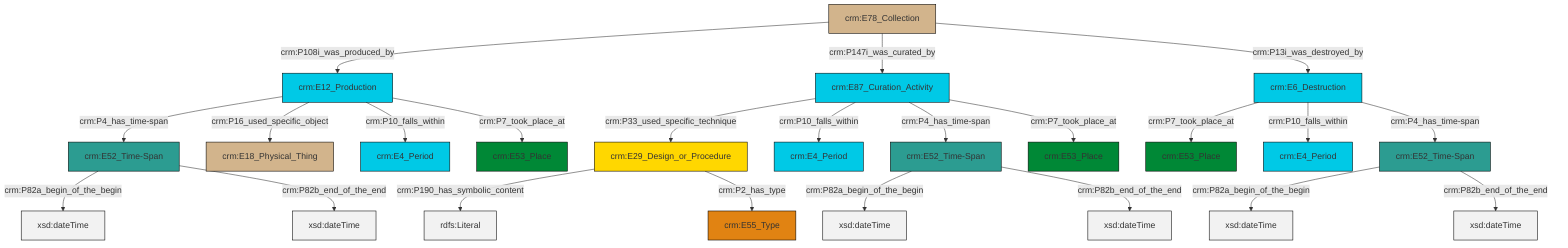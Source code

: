 graph TD
classDef Literal fill:#f2f2f2,stroke:#000000;
classDef CRM_Entity fill:#FFFFFF,stroke:#000000;
classDef Temporal_Entity fill:#00C9E6, stroke:#000000;
classDef Type fill:#E18312, stroke:#000000;
classDef Time-Span fill:#2C9C91, stroke:#000000;
classDef Appellation fill:#FFEB7F, stroke:#000000;
classDef Place fill:#008836, stroke:#000000;
classDef Persistent_Item fill:#B266B2, stroke:#000000;
classDef Conceptual_Object fill:#FFD700, stroke:#000000;
classDef Physical_Thing fill:#D2B48C, stroke:#000000;
classDef Actor fill:#f58aad, stroke:#000000;
classDef PC_Classes fill:#4ce600, stroke:#000000;
classDef Multi fill:#cccccc,stroke:#000000;

0["crm:E52_Time-Span"]:::Time-Span -->|crm:P82a_begin_of_the_begin| 1[xsd:dateTime]:::Literal
0["crm:E52_Time-Span"]:::Time-Span -->|crm:P82b_end_of_the_end| 2[xsd:dateTime]:::Literal
3["crm:E29_Design_or_Procedure"]:::Conceptual_Object -->|crm:P190_has_symbolic_content| 4[rdfs:Literal]:::Literal
5["crm:E12_Production"]:::Temporal_Entity -->|crm:P4_has_time-span| 6["crm:E52_Time-Span"]:::Time-Span
6["crm:E52_Time-Span"]:::Time-Span -->|crm:P82a_begin_of_the_begin| 16[xsd:dateTime]:::Literal
17["crm:E78_Collection"]:::Physical_Thing -->|crm:P108i_was_produced_by| 5["crm:E12_Production"]:::Temporal_Entity
6["crm:E52_Time-Span"]:::Time-Span -->|crm:P82b_end_of_the_end| 18[xsd:dateTime]:::Literal
9["crm:E87_Curation_Activity"]:::Temporal_Entity -->|crm:P33_used_specific_technique| 3["crm:E29_Design_or_Procedure"]:::Conceptual_Object
13["crm:E6_Destruction"]:::Temporal_Entity -->|crm:P7_took_place_at| 7["crm:E53_Place"]:::Place
5["crm:E12_Production"]:::Temporal_Entity -->|crm:P16_used_specific_object| 21["crm:E18_Physical_Thing"]:::Physical_Thing
11["crm:E52_Time-Span"]:::Time-Span -->|crm:P82a_begin_of_the_begin| 22[xsd:dateTime]:::Literal
9["crm:E87_Curation_Activity"]:::Temporal_Entity -->|crm:P10_falls_within| 23["crm:E4_Period"]:::Temporal_Entity
5["crm:E12_Production"]:::Temporal_Entity -->|crm:P10_falls_within| 24["crm:E4_Period"]:::Temporal_Entity
9["crm:E87_Curation_Activity"]:::Temporal_Entity -->|crm:P4_has_time-span| 11["crm:E52_Time-Span"]:::Time-Span
9["crm:E87_Curation_Activity"]:::Temporal_Entity -->|crm:P7_took_place_at| 25["crm:E53_Place"]:::Place
11["crm:E52_Time-Span"]:::Time-Span -->|crm:P82b_end_of_the_end| 28[xsd:dateTime]:::Literal
13["crm:E6_Destruction"]:::Temporal_Entity -->|crm:P10_falls_within| 30["crm:E4_Period"]:::Temporal_Entity
17["crm:E78_Collection"]:::Physical_Thing -->|crm:P147i_was_curated_by| 9["crm:E87_Curation_Activity"]:::Temporal_Entity
5["crm:E12_Production"]:::Temporal_Entity -->|crm:P7_took_place_at| 26["crm:E53_Place"]:::Place
3["crm:E29_Design_or_Procedure"]:::Conceptual_Object -->|crm:P2_has_type| 33["crm:E55_Type"]:::Type
13["crm:E6_Destruction"]:::Temporal_Entity -->|crm:P4_has_time-span| 0["crm:E52_Time-Span"]:::Time-Span
17["crm:E78_Collection"]:::Physical_Thing -->|crm:P13i_was_destroyed_by| 13["crm:E6_Destruction"]:::Temporal_Entity
